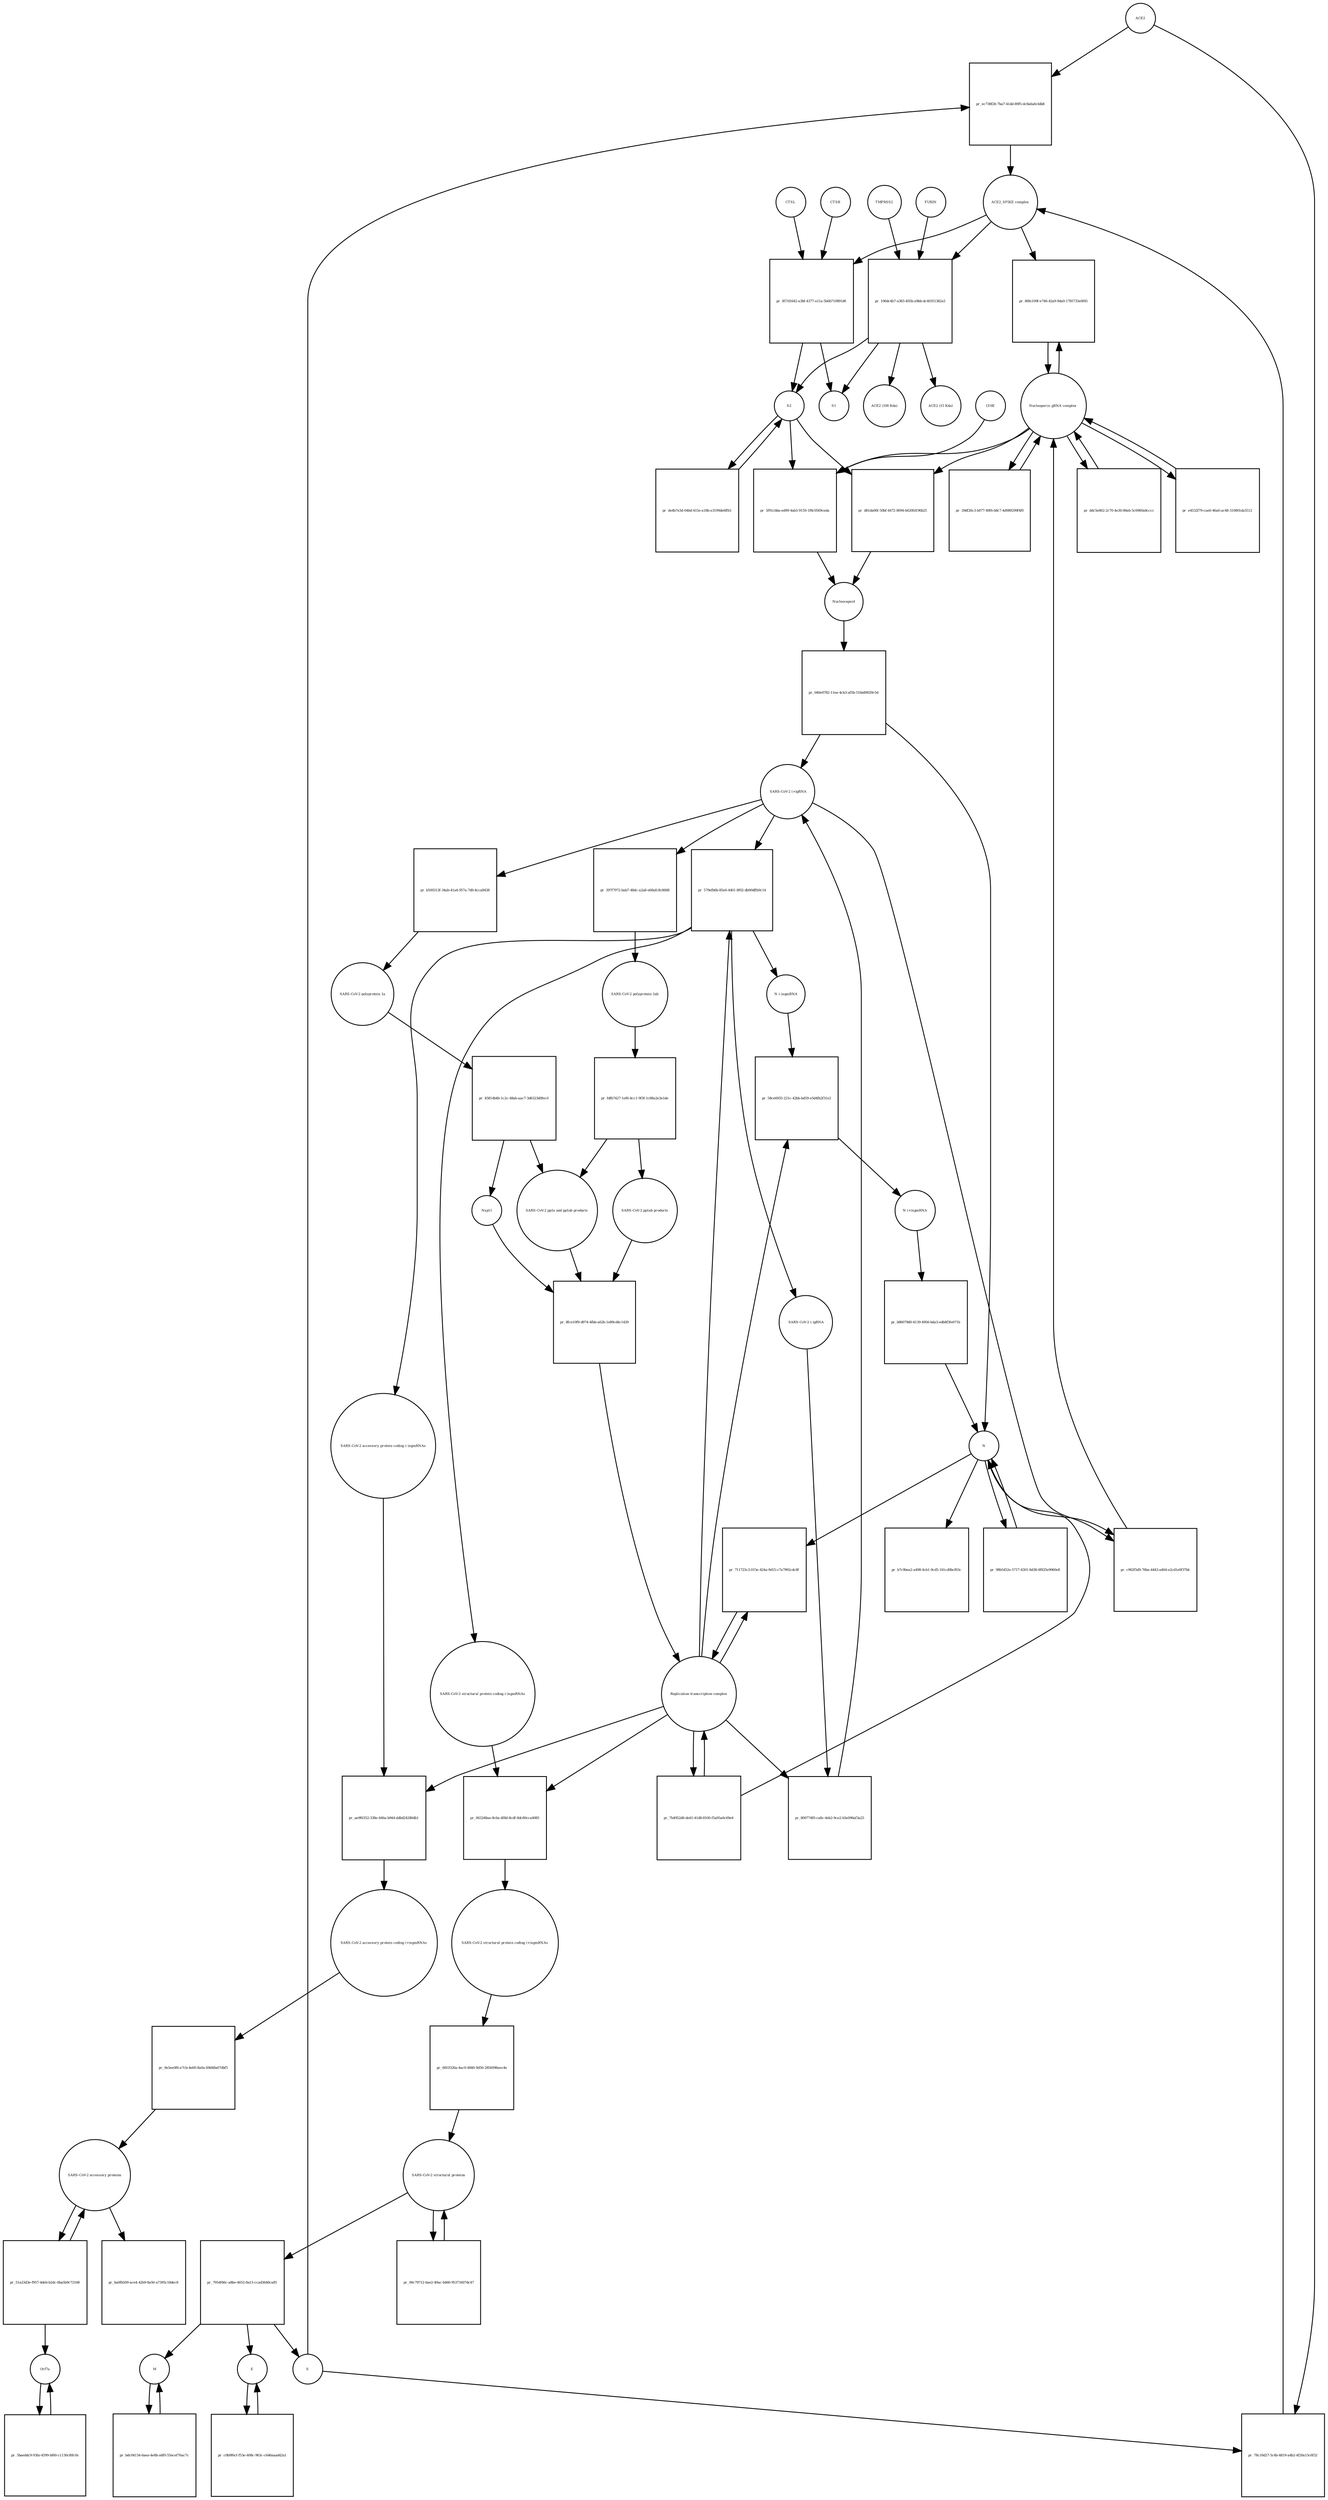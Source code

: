 strict digraph  {
ACE2 [annotation="", bipartite=0, cls=macromolecule, fontsize=4, label=ACE2, shape=circle];
"pr_ec738f26-7ba7-41dd-89f5-dc8a6afe3db8" [annotation="", bipartite=1, cls=process, fontsize=4, label="pr_ec738f26-7ba7-41dd-89f5-dc8a6afe3db8", shape=square];
"ACE2_SPIKE complex" [annotation="", bipartite=0, cls=complex, fontsize=4, label="ACE2_SPIKE complex", shape=circle];
S [annotation="", bipartite=0, cls="macromolecule multimer", fontsize=4, label=S, shape=circle];
"Nucleoporin_gRNA complex " [annotation="", bipartite=0, cls=complex, fontsize=4, label="Nucleoporin_gRNA complex ", shape=circle];
"pr_86fe109f-e746-42a9-9da0-1785733e0f45" [annotation="", bipartite=1, cls=process, fontsize=4, label="pr_86fe109f-e746-42a9-9da0-1785733e0f45", shape=square];
"pr_857d1642-a3bf-4377-a11a-5b6b710891d6" [annotation="", bipartite=1, cls=process, fontsize=4, label="pr_857d1642-a3bf-4377-a11a-5b6b710891d6", shape=square];
S2 [annotation="", bipartite=0, cls=macromolecule, fontsize=4, label=S2, shape=circle];
CTSB [annotation="", bipartite=0, cls=macromolecule, fontsize=4, label=CTSB, shape=circle];
CTSL [annotation="", bipartite=0, cls=macromolecule, fontsize=4, label=CTSL, shape=circle];
S1 [annotation="", bipartite=0, cls=macromolecule, fontsize=4, label=S1, shape=circle];
"pr_78c10d27-5c4b-4819-a4b2-4f20a15c6f32" [annotation="", bipartite=1, cls=process, fontsize=4, label="pr_78c10d27-5c4b-4819-a4b2-4f20a15c6f32", shape=square];
"pr_5f91cbba-ed99-4ab3-9159-1f8c0569ceda" [annotation="", bipartite=1, cls=process, fontsize=4, label="pr_5f91cbba-ed99-4ab3-9159-1f8c0569ceda", shape=square];
Nucleocapsid [annotation="", bipartite=0, cls=complex, fontsize=4, label=Nucleocapsid, shape=circle];
LY6E [annotation="", bipartite=0, cls=macromolecule, fontsize=4, label=LY6E, shape=circle];
"pr_d81da06f-50bf-4472-8094-b620fd196b25" [annotation="", bipartite=1, cls=process, fontsize=4, label="pr_d81da06f-50bf-4472-8094-b620fd196b25", shape=square];
"pr_040e0782-11ea-4cb3-af5b-518a89029c5d" [annotation="", bipartite=1, cls=process, fontsize=4, label="pr_040e0782-11ea-4cb3-af5b-518a89029c5d", shape=square];
" SARS-CoV-2 (+)gRNA" [annotation="", bipartite=0, cls="nucleic acid feature", fontsize=4, label=" SARS-CoV-2 (+)gRNA", shape=circle];
N [annotation="", bipartite=0, cls="macromolecule multimer", fontsize=4, label=N, shape=circle];
"SARS-CoV-2 polyprotein 1ab" [annotation="", bipartite=0, cls=macromolecule, fontsize=4, label="SARS-CoV-2 polyprotein 1ab", shape=circle];
"pr_fdfb7427-1ef6-4cc1-9f3f-1c88a2e3e1de" [annotation="", bipartite=1, cls=process, fontsize=4, label="pr_fdfb7427-1ef6-4cc1-9f3f-1c88a2e3e1de", shape=square];
"SARS-CoV-2 pp1ab products" [annotation="", bipartite=0, cls=complex, fontsize=4, label="SARS-CoV-2 pp1ab products", shape=circle];
"SARS-CoV-2 pp1a and pp1ab products" [annotation="", bipartite=0, cls=complex, fontsize=4, label="SARS-CoV-2 pp1a and pp1ab products", shape=circle];
"SARS-CoV-2 polyprotein 1a" [annotation="", bipartite=0, cls=macromolecule, fontsize=4, label="SARS-CoV-2 polyprotein 1a", shape=circle];
"pr_45814b4b-1c2c-48ab-aac7-3d6323d0fec0" [annotation="", bipartite=1, cls=process, fontsize=4, label="pr_45814b4b-1c2c-48ab-aac7-3d6323d0fec0", shape=square];
Nsp11 [annotation="", bipartite=0, cls=macromolecule, fontsize=4, label=Nsp11, shape=circle];
"pr_ddc5e862-2c70-4e30-86eb-5c6960a8cccc" [annotation="", bipartite=1, cls=process, fontsize=4, label="pr_ddc5e862-2c70-4e30-86eb-5c6960a8cccc", shape=square];
"pr_e4532f79-cae0-46a6-ac48-510801da5512" [annotation="", bipartite=1, cls=process, fontsize=4, label="pr_e4532f79-cae0-46a6-ac48-510801da5512", shape=square];
"SARS-CoV-2 structural proteins" [annotation="", bipartite=0, cls=complex, fontsize=4, label="SARS-CoV-2 structural proteins", shape=circle];
"pr_7954f46c-a8be-4652-8a13-ccad3640ca85" [annotation="", bipartite=1, cls=process, fontsize=4, label="pr_7954f46c-a8be-4652-8a13-ccad3640ca85", shape=square];
M [annotation="", bipartite=0, cls=macromolecule, fontsize=4, label=M, shape=circle];
E [annotation="", bipartite=0, cls=macromolecule, fontsize=4, label=E, shape=circle];
"Replication transcription complex" [annotation="", bipartite=0, cls=complex, fontsize=4, label="Replication transcription complex", shape=circle];
"pr_711723c3-015e-424a-9d15-c7a7992cdc8f" [annotation="", bipartite=1, cls=process, fontsize=4, label="pr_711723c3-015e-424a-9d15-c7a7992cdc8f", shape=square];
"pr_b7c9bea2-a498-4cb1-9cd5-161cd0bcf63c" [annotation="", bipartite=1, cls=process, fontsize=4, label="pr_b7c9bea2-a498-4cb1-9cd5-161cd0bcf63c", shape=square];
"SARS-CoV-2 accessory proteins" [annotation="", bipartite=0, cls=complex, fontsize=4, label="SARS-CoV-2 accessory proteins", shape=circle];
"pr_ba0fb509-ace4-42b9-8a50-a7395c18dec8" [annotation="", bipartite=1, cls=process, fontsize=4, label="pr_ba0fb509-ace4-42b9-8a50-a7395c18dec8", shape=square];
"pr_00c79712-6ae2-49ac-b460-95371607dc47" [annotation="", bipartite=1, cls=process, fontsize=4, label="pr_00c79712-6ae2-49ac-b460-95371607dc47", shape=square];
"pr_7b4952d6-de41-41d8-8100-f5a95a0c69e4" [annotation="", bipartite=1, cls=process, fontsize=4, label="pr_7b4952d6-de41-41d8-8100-f5a95a0c69e4", shape=square];
"pr_98b5452e-5717-4301-8d38-6f825e9060e8" [annotation="", bipartite=1, cls=process, fontsize=4, label="pr_98b5452e-5717-4301-8d38-6f825e9060e8", shape=square];
"pr_8fce10f9-d974-4fbb-a62b-1e89cd4c1439" [annotation="", bipartite=1, cls=process, fontsize=4, label="pr_8fce10f9-d974-4fbb-a62b-1e89cd4c1439", shape=square];
"SARS-CoV-2 accessory protein coding (-)sgmRNAs" [annotation="", bipartite=0, cls=complex, fontsize=4, label="SARS-CoV-2 accessory protein coding (-)sgmRNAs", shape=circle];
"pr_ae9f6352-338e-446a-b944-ddbd24280db1" [annotation="", bipartite=1, cls=process, fontsize=4, label="pr_ae9f6352-338e-446a-b944-ddbd24280db1", shape=square];
"SARS-CoV-2 accessory protein coding (+)sgmRNAs" [annotation="", bipartite=0, cls=complex, fontsize=4, label="SARS-CoV-2 accessory protein coding (+)sgmRNAs", shape=circle];
"SARS-CoV-2 structural protein coding (-)sgmRNAs" [annotation="", bipartite=0, cls=complex, fontsize=4, label="SARS-CoV-2 structural protein coding (-)sgmRNAs", shape=circle];
"pr_063248ae-8c6a-4f8d-8cdf-8dc80cca4085" [annotation="", bipartite=1, cls=process, fontsize=4, label="pr_063248ae-8c6a-4f8d-8cdf-8dc80cca4085", shape=square];
"SARS-CoV-2 structural protein coding (+)sgmRNAs" [annotation="", bipartite=0, cls=complex, fontsize=4, label="SARS-CoV-2 structural protein coding (+)sgmRNAs", shape=circle];
"N (-)sgmRNA" [annotation="", bipartite=0, cls="nucleic acid feature", fontsize=4, label="N (-)sgmRNA", shape=circle];
"pr_58ce6935-221c-42bb-bd59-e5d4fb2f31e2" [annotation="", bipartite=1, cls=process, fontsize=4, label="pr_58ce6935-221c-42bb-bd59-e5d4fb2f31e2", shape=square];
"N (+)sgmRNA" [annotation="", bipartite=0, cls="nucleic acid feature", fontsize=4, label="N (+)sgmRNA", shape=circle];
"pr_b86079d0-4139-4956-bda3-edb8f3fe071b" [annotation="", bipartite=1, cls=process, fontsize=4, label="pr_b86079d0-4139-4956-bda3-edb8f3fe071b", shape=square];
"pr_579efb6b-85e6-4401-8f02-db90dffb9c14" [annotation="", bipartite=1, cls=process, fontsize=4, label="pr_579efb6b-85e6-4401-8f02-db90dffb9c14", shape=square];
" SARS-CoV-2 (-)gRNA" [annotation="", bipartite=0, cls="nucleic acid feature", fontsize=4, label=" SARS-CoV-2 (-)gRNA", shape=circle];
"pr_b500313f-34ab-41a4-957a-7dfc4cca8438" [annotation="", bipartite=1, cls=process, fontsize=4, label="pr_b500313f-34ab-41a4-957a-7dfc4cca8438", shape=square];
"pr_397f7972-bab7-48dc-a2a8-e68afc8c8688" [annotation="", bipartite=1, cls=process, fontsize=4, label="pr_397f7972-bab7-48dc-a2a8-e68afc8c8688", shape=square];
"pr_9e5ee0f6-e7cb-4e60-8a0a-69d48a07dbf5" [annotation="", bipartite=1, cls=process, fontsize=4, label="pr_9e5ee0f6-e7cb-4e60-8a0a-69d48a07dbf5", shape=square];
"pr_6810326a-4ac0-4840-9d56-2856096eec4e" [annotation="", bipartite=1, cls=process, fontsize=4, label="pr_6810326a-4ac0-4840-9d56-2856096eec4e", shape=square];
"pr_800774f0-ca8c-4eb2-9ce2-b5e096af3a25" [annotation="", bipartite=1, cls=process, fontsize=4, label="pr_800774f0-ca8c-4eb2-9ce2-b5e096af3a25", shape=square];
"pr_c962f5d9-76ba-4443-a464-e2cd1e0f37bb" [annotation="", bipartite=1, cls=process, fontsize=4, label="pr_c962f5d9-76ba-4443-a464-e2cd1e0f37bb", shape=square];
"pr_39df26c3-b077-49f6-b8c7-4d989299f4f0" [annotation="", bipartite=1, cls=process, fontsize=4, label="pr_39df26c3-b077-49f6-b8c7-4d989299f4f0", shape=square];
"pr_51a23d3e-f957-4deb-b2dc-6ba5b9c72168" [annotation="", bipartite=1, cls=process, fontsize=4, label="pr_51a23d3e-f957-4deb-b2dc-6ba5b9c72168", shape=square];
Orf7a [annotation="", bipartite=0, cls=macromolecule, fontsize=4, label=Orf7a, shape=circle];
"pr_106dc4b7-a383-405b-a9bb-dc40351382a5" [annotation="", bipartite=1, cls=process, fontsize=4, label="pr_106dc4b7-a383-405b-a9bb-dc40351382a5", shape=square];
FURIN [annotation="", bipartite=0, cls=macromolecule, fontsize=4, label=FURIN, shape=circle];
TMPRSS2 [annotation="", bipartite=0, cls=macromolecule, fontsize=4, label=TMPRSS2, shape=circle];
"ACE2 (100 Kda)" [annotation="", bipartite=0, cls=macromolecule, fontsize=4, label="ACE2 (100 Kda)", shape=circle];
"ACE2 (15 Kda)" [annotation="", bipartite=0, cls=macromolecule, fontsize=4, label="ACE2 (15 Kda)", shape=circle];
"pr_de4b7e3d-04bd-415e-a18b-e3199de6ffb1" [annotation="", bipartite=1, cls=process, fontsize=4, label="pr_de4b7e3d-04bd-415e-a18b-e3199de6ffb1", shape=square];
"pr_c0b9f6cf-f53e-408c-963c-c646aaad42a1" [annotation="", bipartite=1, cls=process, fontsize=4, label="pr_c0b9f6cf-f53e-408c-963c-c646aaad42a1", shape=square];
"pr_bdc04134-6aea-4e8b-a6f0-55ecef76ac7c" [annotation="", bipartite=1, cls=process, fontsize=4, label="pr_bdc04134-6aea-4e8b-a6f0-55ecef76ac7c", shape=square];
"pr_5baeddc9-93fa-4599-bf60-c1130cf6fc0c" [annotation="", bipartite=1, cls=process, fontsize=4, label="pr_5baeddc9-93fa-4599-bf60-c1130cf6fc0c", shape=square];
ACE2 -> "pr_ec738f26-7ba7-41dd-89f5-dc8a6afe3db8"  [annotation="", interaction_type=consumption];
ACE2 -> "pr_78c10d27-5c4b-4819-a4b2-4f20a15c6f32"  [annotation="", interaction_type=consumption];
"pr_ec738f26-7ba7-41dd-89f5-dc8a6afe3db8" -> "ACE2_SPIKE complex"  [annotation="", interaction_type=production];
"ACE2_SPIKE complex" -> "pr_86fe109f-e746-42a9-9da0-1785733e0f45"  [annotation="urn_miriam_pubmed_32142651|urn_miriam_pubmed_32094589", interaction_type=stimulation];
"ACE2_SPIKE complex" -> "pr_857d1642-a3bf-4377-a11a-5b6b710891d6"  [annotation="", interaction_type=consumption];
"ACE2_SPIKE complex" -> "pr_106dc4b7-a383-405b-a9bb-dc40351382a5"  [annotation="", interaction_type=consumption];
S -> "pr_ec738f26-7ba7-41dd-89f5-dc8a6afe3db8"  [annotation="", interaction_type=consumption];
S -> "pr_78c10d27-5c4b-4819-a4b2-4f20a15c6f32"  [annotation="", interaction_type=consumption];
"Nucleoporin_gRNA complex " -> "pr_86fe109f-e746-42a9-9da0-1785733e0f45"  [annotation="", interaction_type=consumption];
"Nucleoporin_gRNA complex " -> "pr_5f91cbba-ed99-4ab3-9159-1f8c0569ceda"  [annotation="", interaction_type=consumption];
"Nucleoporin_gRNA complex " -> "pr_d81da06f-50bf-4472-8094-b620fd196b25"  [annotation="", interaction_type=consumption];
"Nucleoporin_gRNA complex " -> "pr_ddc5e862-2c70-4e30-86eb-5c6960a8cccc"  [annotation="", interaction_type=consumption];
"Nucleoporin_gRNA complex " -> "pr_e4532f79-cae0-46a6-ac48-510801da5512"  [annotation="", interaction_type=consumption];
"Nucleoporin_gRNA complex " -> "pr_39df26c3-b077-49f6-b8c7-4d989299f4f0"  [annotation="", interaction_type=consumption];
"pr_86fe109f-e746-42a9-9da0-1785733e0f45" -> "Nucleoporin_gRNA complex "  [annotation="", interaction_type=production];
"pr_857d1642-a3bf-4377-a11a-5b6b710891d6" -> S2  [annotation="", interaction_type=production];
"pr_857d1642-a3bf-4377-a11a-5b6b710891d6" -> S1  [annotation="", interaction_type=production];
S2 -> "pr_5f91cbba-ed99-4ab3-9159-1f8c0569ceda"  [annotation="urn_miriam_doi_10.1101%2F2020.03.05.979260|urn_miriam_doi_10.1101%2F2020.04.02.021469", interaction_type=stimulation];
S2 -> "pr_d81da06f-50bf-4472-8094-b620fd196b25"  [annotation="", interaction_type=stimulation];
S2 -> "pr_de4b7e3d-04bd-415e-a18b-e3199de6ffb1"  [annotation="", interaction_type=consumption];
CTSB -> "pr_857d1642-a3bf-4377-a11a-5b6b710891d6"  [annotation=urn_miriam_pubmed_32142651, interaction_type=catalysis];
CTSL -> "pr_857d1642-a3bf-4377-a11a-5b6b710891d6"  [annotation=urn_miriam_pubmed_32142651, interaction_type=catalysis];
"pr_78c10d27-5c4b-4819-a4b2-4f20a15c6f32" -> "ACE2_SPIKE complex"  [annotation="", interaction_type=production];
"pr_5f91cbba-ed99-4ab3-9159-1f8c0569ceda" -> Nucleocapsid  [annotation="", interaction_type=production];
Nucleocapsid -> "pr_040e0782-11ea-4cb3-af5b-518a89029c5d"  [annotation="", interaction_type=consumption];
LY6E -> "pr_5f91cbba-ed99-4ab3-9159-1f8c0569ceda"  [annotation="urn_miriam_doi_10.1101%2F2020.03.05.979260|urn_miriam_doi_10.1101%2F2020.04.02.021469", interaction_type=inhibition];
"pr_d81da06f-50bf-4472-8094-b620fd196b25" -> Nucleocapsid  [annotation="", interaction_type=production];
"pr_040e0782-11ea-4cb3-af5b-518a89029c5d" -> " SARS-CoV-2 (+)gRNA"  [annotation="", interaction_type=production];
"pr_040e0782-11ea-4cb3-af5b-518a89029c5d" -> N  [annotation="", interaction_type=production];
" SARS-CoV-2 (+)gRNA" -> "pr_579efb6b-85e6-4401-8f02-db90dffb9c14"  [annotation="", interaction_type=consumption];
" SARS-CoV-2 (+)gRNA" -> "pr_b500313f-34ab-41a4-957a-7dfc4cca8438"  [annotation="", interaction_type=consumption];
" SARS-CoV-2 (+)gRNA" -> "pr_397f7972-bab7-48dc-a2a8-e68afc8c8688"  [annotation="", interaction_type=consumption];
" SARS-CoV-2 (+)gRNA" -> "pr_c962f5d9-76ba-4443-a464-e2cd1e0f37bb"  [annotation="", interaction_type=consumption];
N -> "pr_711723c3-015e-424a-9d15-c7a7992cdc8f"  [annotation="", interaction_type=consumption];
N -> "pr_b7c9bea2-a498-4cb1-9cd5-161cd0bcf63c"  [annotation="", interaction_type=consumption];
N -> "pr_98b5452e-5717-4301-8d38-6f825e9060e8"  [annotation="", interaction_type=consumption];
N -> "pr_c962f5d9-76ba-4443-a464-e2cd1e0f37bb"  [annotation="", interaction_type=consumption];
"SARS-CoV-2 polyprotein 1ab" -> "pr_fdfb7427-1ef6-4cc1-9f3f-1c88a2e3e1de"  [annotation=urn_miriam_pubmed_31226023, interaction_type=catalysis];
"pr_fdfb7427-1ef6-4cc1-9f3f-1c88a2e3e1de" -> "SARS-CoV-2 pp1ab products"  [annotation="", interaction_type=production];
"pr_fdfb7427-1ef6-4cc1-9f3f-1c88a2e3e1de" -> "SARS-CoV-2 pp1a and pp1ab products"  [annotation="", interaction_type=production];
"SARS-CoV-2 pp1ab products" -> "pr_8fce10f9-d974-4fbb-a62b-1e89cd4c1439"  [annotation="", interaction_type=consumption];
"SARS-CoV-2 pp1a and pp1ab products" -> "pr_8fce10f9-d974-4fbb-a62b-1e89cd4c1439"  [annotation="", interaction_type=consumption];
"SARS-CoV-2 polyprotein 1a" -> "pr_45814b4b-1c2c-48ab-aac7-3d6323d0fec0"  [annotation=urn_miriam_pubmed_31226023, interaction_type=catalysis];
"pr_45814b4b-1c2c-48ab-aac7-3d6323d0fec0" -> Nsp11  [annotation="", interaction_type=production];
"pr_45814b4b-1c2c-48ab-aac7-3d6323d0fec0" -> "SARS-CoV-2 pp1a and pp1ab products"  [annotation="", interaction_type=production];
Nsp11 -> "pr_8fce10f9-d974-4fbb-a62b-1e89cd4c1439"  [annotation="", interaction_type=consumption];
"pr_ddc5e862-2c70-4e30-86eb-5c6960a8cccc" -> "Nucleoporin_gRNA complex "  [annotation="", interaction_type=production];
"pr_e4532f79-cae0-46a6-ac48-510801da5512" -> "Nucleoporin_gRNA complex "  [annotation="", interaction_type=production];
"SARS-CoV-2 structural proteins" -> "pr_7954f46c-a8be-4652-8a13-ccad3640ca85"  [annotation="", interaction_type=consumption];
"SARS-CoV-2 structural proteins" -> "pr_00c79712-6ae2-49ac-b460-95371607dc47"  [annotation="", interaction_type=consumption];
"pr_7954f46c-a8be-4652-8a13-ccad3640ca85" -> M  [annotation="", interaction_type=production];
"pr_7954f46c-a8be-4652-8a13-ccad3640ca85" -> E  [annotation="", interaction_type=production];
"pr_7954f46c-a8be-4652-8a13-ccad3640ca85" -> S  [annotation="", interaction_type=production];
M -> "pr_bdc04134-6aea-4e8b-a6f0-55ecef76ac7c"  [annotation="", interaction_type=consumption];
E -> "pr_c0b9f6cf-f53e-408c-963c-c646aaad42a1"  [annotation="", interaction_type=consumption];
"Replication transcription complex" -> "pr_711723c3-015e-424a-9d15-c7a7992cdc8f"  [annotation="", interaction_type=consumption];
"Replication transcription complex" -> "pr_7b4952d6-de41-41d8-8100-f5a95a0c69e4"  [annotation="", interaction_type=consumption];
"Replication transcription complex" -> "pr_ae9f6352-338e-446a-b944-ddbd24280db1"  [annotation="", interaction_type="necessary stimulation"];
"Replication transcription complex" -> "pr_063248ae-8c6a-4f8d-8cdf-8dc80cca4085"  [annotation="", interaction_type="necessary stimulation"];
"Replication transcription complex" -> "pr_58ce6935-221c-42bb-bd59-e5d4fb2f31e2"  [annotation="", interaction_type="necessary stimulation"];
"Replication transcription complex" -> "pr_579efb6b-85e6-4401-8f02-db90dffb9c14"  [annotation="", interaction_type="necessary stimulation"];
"Replication transcription complex" -> "pr_800774f0-ca8c-4eb2-9ce2-b5e096af3a25"  [annotation="", interaction_type="necessary stimulation"];
"pr_711723c3-015e-424a-9d15-c7a7992cdc8f" -> "Replication transcription complex"  [annotation="", interaction_type=production];
"SARS-CoV-2 accessory proteins" -> "pr_ba0fb509-ace4-42b9-8a50-a7395c18dec8"  [annotation="", interaction_type=consumption];
"SARS-CoV-2 accessory proteins" -> "pr_51a23d3e-f957-4deb-b2dc-6ba5b9c72168"  [annotation="", interaction_type=consumption];
"pr_00c79712-6ae2-49ac-b460-95371607dc47" -> "SARS-CoV-2 structural proteins"  [annotation="", interaction_type=production];
"pr_7b4952d6-de41-41d8-8100-f5a95a0c69e4" -> "Replication transcription complex"  [annotation="", interaction_type=production];
"pr_7b4952d6-de41-41d8-8100-f5a95a0c69e4" -> N  [annotation="", interaction_type=production];
"pr_98b5452e-5717-4301-8d38-6f825e9060e8" -> N  [annotation="", interaction_type=production];
"pr_8fce10f9-d974-4fbb-a62b-1e89cd4c1439" -> "Replication transcription complex"  [annotation="", interaction_type=production];
"SARS-CoV-2 accessory protein coding (-)sgmRNAs" -> "pr_ae9f6352-338e-446a-b944-ddbd24280db1"  [annotation="", interaction_type=consumption];
"pr_ae9f6352-338e-446a-b944-ddbd24280db1" -> "SARS-CoV-2 accessory protein coding (+)sgmRNAs"  [annotation="", interaction_type=production];
"SARS-CoV-2 accessory protein coding (+)sgmRNAs" -> "pr_9e5ee0f6-e7cb-4e60-8a0a-69d48a07dbf5"  [annotation="", interaction_type=consumption];
"SARS-CoV-2 structural protein coding (-)sgmRNAs" -> "pr_063248ae-8c6a-4f8d-8cdf-8dc80cca4085"  [annotation="", interaction_type=consumption];
"pr_063248ae-8c6a-4f8d-8cdf-8dc80cca4085" -> "SARS-CoV-2 structural protein coding (+)sgmRNAs"  [annotation="", interaction_type=production];
"SARS-CoV-2 structural protein coding (+)sgmRNAs" -> "pr_6810326a-4ac0-4840-9d56-2856096eec4e"  [annotation="", interaction_type=consumption];
"N (-)sgmRNA" -> "pr_58ce6935-221c-42bb-bd59-e5d4fb2f31e2"  [annotation="", interaction_type=consumption];
"pr_58ce6935-221c-42bb-bd59-e5d4fb2f31e2" -> "N (+)sgmRNA"  [annotation="", interaction_type=production];
"N (+)sgmRNA" -> "pr_b86079d0-4139-4956-bda3-edb8f3fe071b"  [annotation="", interaction_type=consumption];
"pr_b86079d0-4139-4956-bda3-edb8f3fe071b" -> N  [annotation="", interaction_type=production];
"pr_579efb6b-85e6-4401-8f02-db90dffb9c14" -> " SARS-CoV-2 (-)gRNA"  [annotation="", interaction_type=production];
"pr_579efb6b-85e6-4401-8f02-db90dffb9c14" -> "SARS-CoV-2 accessory protein coding (-)sgmRNAs"  [annotation="", interaction_type=production];
"pr_579efb6b-85e6-4401-8f02-db90dffb9c14" -> "SARS-CoV-2 structural protein coding (-)sgmRNAs"  [annotation="", interaction_type=production];
"pr_579efb6b-85e6-4401-8f02-db90dffb9c14" -> "N (-)sgmRNA"  [annotation="", interaction_type=production];
" SARS-CoV-2 (-)gRNA" -> "pr_800774f0-ca8c-4eb2-9ce2-b5e096af3a25"  [annotation="", interaction_type=consumption];
"pr_b500313f-34ab-41a4-957a-7dfc4cca8438" -> "SARS-CoV-2 polyprotein 1a"  [annotation="", interaction_type=production];
"pr_397f7972-bab7-48dc-a2a8-e68afc8c8688" -> "SARS-CoV-2 polyprotein 1ab"  [annotation="", interaction_type=production];
"pr_9e5ee0f6-e7cb-4e60-8a0a-69d48a07dbf5" -> "SARS-CoV-2 accessory proteins"  [annotation="", interaction_type=production];
"pr_6810326a-4ac0-4840-9d56-2856096eec4e" -> "SARS-CoV-2 structural proteins"  [annotation="", interaction_type=production];
"pr_800774f0-ca8c-4eb2-9ce2-b5e096af3a25" -> " SARS-CoV-2 (+)gRNA"  [annotation="", interaction_type=production];
"pr_c962f5d9-76ba-4443-a464-e2cd1e0f37bb" -> "Nucleoporin_gRNA complex "  [annotation="", interaction_type=production];
"pr_39df26c3-b077-49f6-b8c7-4d989299f4f0" -> "Nucleoporin_gRNA complex "  [annotation="", interaction_type=production];
"pr_51a23d3e-f957-4deb-b2dc-6ba5b9c72168" -> "SARS-CoV-2 accessory proteins"  [annotation="", interaction_type=production];
"pr_51a23d3e-f957-4deb-b2dc-6ba5b9c72168" -> Orf7a  [annotation="", interaction_type=production];
Orf7a -> "pr_5baeddc9-93fa-4599-bf60-c1130cf6fc0c"  [annotation="", interaction_type=consumption];
"pr_106dc4b7-a383-405b-a9bb-dc40351382a5" -> S2  [annotation="", interaction_type=production];
"pr_106dc4b7-a383-405b-a9bb-dc40351382a5" -> "ACE2 (100 Kda)"  [annotation="", interaction_type=production];
"pr_106dc4b7-a383-405b-a9bb-dc40351382a5" -> S1  [annotation="", interaction_type=production];
"pr_106dc4b7-a383-405b-a9bb-dc40351382a5" -> "ACE2 (15 Kda)"  [annotation="", interaction_type=production];
FURIN -> "pr_106dc4b7-a383-405b-a9bb-dc40351382a5"  [annotation="", interaction_type=catalysis];
TMPRSS2 -> "pr_106dc4b7-a383-405b-a9bb-dc40351382a5"  [annotation="", interaction_type=catalysis];
"pr_de4b7e3d-04bd-415e-a18b-e3199de6ffb1" -> S2  [annotation="", interaction_type=production];
"pr_c0b9f6cf-f53e-408c-963c-c646aaad42a1" -> E  [annotation="", interaction_type=production];
"pr_bdc04134-6aea-4e8b-a6f0-55ecef76ac7c" -> M  [annotation="", interaction_type=production];
"pr_5baeddc9-93fa-4599-bf60-c1130cf6fc0c" -> Orf7a  [annotation="", interaction_type=production];
}
